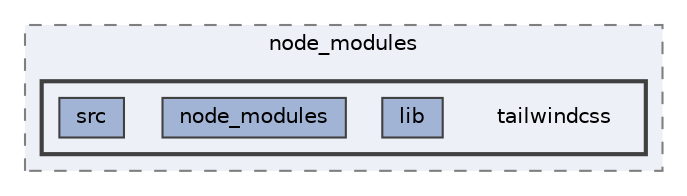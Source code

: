 digraph "pkiclassroomrescheduler/src/main/frontend/node_modules/tailwindcss"
{
 // LATEX_PDF_SIZE
  bgcolor="transparent";
  edge [fontname=Helvetica,fontsize=10,labelfontname=Helvetica,labelfontsize=10];
  node [fontname=Helvetica,fontsize=10,shape=box,height=0.2,width=0.4];
  compound=true
  subgraph clusterdir_72953eda66ccb3a2722c28e1c3e6c23b {
    graph [ bgcolor="#edf0f7", pencolor="grey50", label="node_modules", fontname=Helvetica,fontsize=10 style="filled,dashed", URL="dir_72953eda66ccb3a2722c28e1c3e6c23b.html",tooltip=""]
  subgraph clusterdir_de1d914c2a669290c9197aa3a7cb93cd {
    graph [ bgcolor="#edf0f7", pencolor="grey25", label="", fontname=Helvetica,fontsize=10 style="filled,bold", URL="dir_de1d914c2a669290c9197aa3a7cb93cd.html",tooltip=""]
    dir_de1d914c2a669290c9197aa3a7cb93cd [shape=plaintext, label="tailwindcss"];
  dir_b261d5a90335c99d36f5233914fe6072 [label="lib", fillcolor="#a2b4d6", color="grey25", style="filled", URL="dir_b261d5a90335c99d36f5233914fe6072.html",tooltip=""];
  dir_7112ce3a57183cdb25f4bc705acf20b2 [label="node_modules", fillcolor="#a2b4d6", color="grey25", style="filled", URL="dir_7112ce3a57183cdb25f4bc705acf20b2.html",tooltip=""];
  dir_97bda79244702b4cfcdafa96c2008296 [label="src", fillcolor="#a2b4d6", color="grey25", style="filled", URL="dir_97bda79244702b4cfcdafa96c2008296.html",tooltip=""];
  }
  }
}
